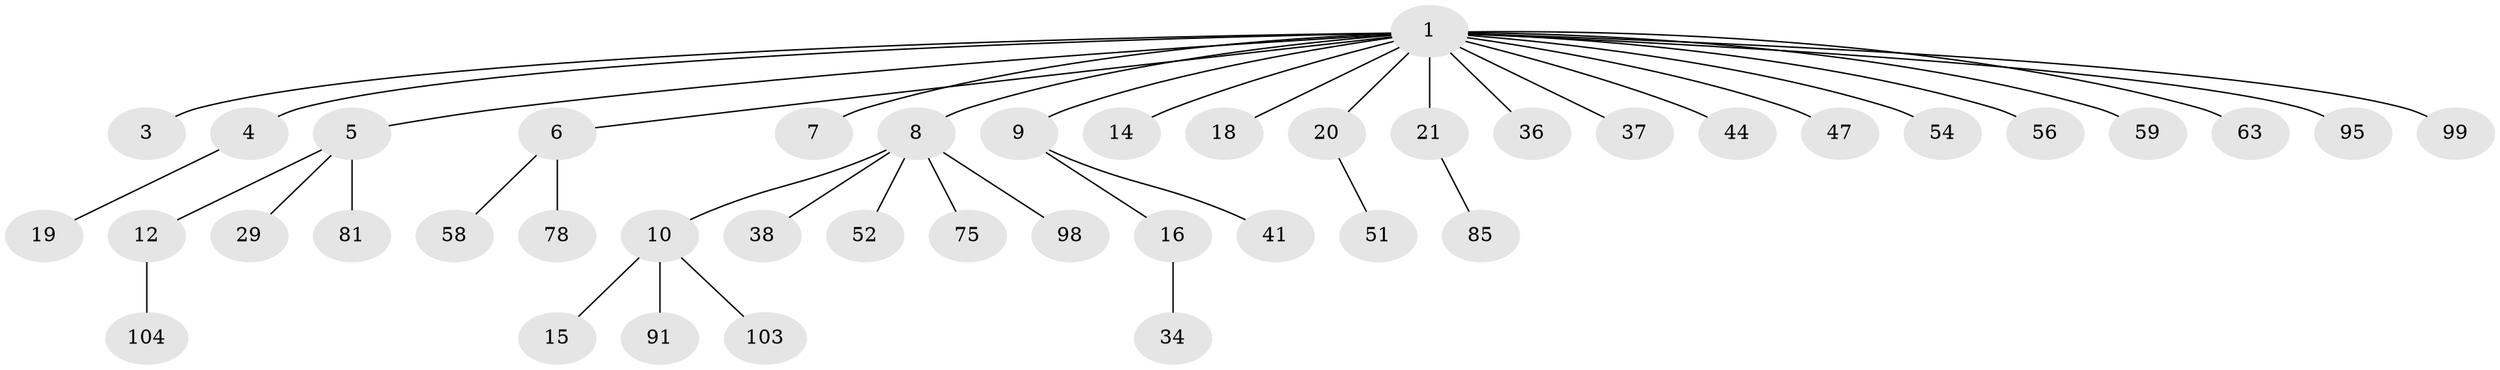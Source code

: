 // original degree distribution, {12: 0.009345794392523364, 11: 0.009345794392523364, 2: 0.16822429906542055, 7: 0.009345794392523364, 4: 0.037383177570093455, 3: 0.102803738317757, 1: 0.6261682242990654, 13: 0.009345794392523364, 6: 0.009345794392523364, 8: 0.009345794392523364, 5: 0.009345794392523364}
// Generated by graph-tools (version 1.1) at 2025/18/03/04/25 18:18:05]
// undirected, 42 vertices, 41 edges
graph export_dot {
graph [start="1"]
  node [color=gray90,style=filled];
  1 [super="+2"];
  3 [super="+70"];
  4 [super="+28+72+100+107+53"];
  5;
  6;
  7;
  8 [super="+33+35+79+80+83+86+40+17+46+32+11"];
  9 [super="+27+77+23+30"];
  10;
  12 [super="+13"];
  14 [super="+42"];
  15;
  16 [super="+49+93"];
  18;
  19;
  20;
  21 [super="+64+96+25"];
  29 [super="+71+74"];
  34;
  36 [super="+65+62"];
  37;
  38 [super="+39+57+48"];
  41 [super="+43"];
  44;
  47 [super="+61"];
  51;
  52 [super="+60"];
  54 [super="+102"];
  56 [super="+87"];
  58 [super="+97"];
  59;
  63;
  75;
  78;
  81;
  85;
  91;
  95;
  98;
  99;
  103;
  104;
  1 -- 3;
  1 -- 5;
  1 -- 7;
  1 -- 9;
  1 -- 14;
  1 -- 18;
  1 -- 36;
  1 -- 37;
  1 -- 44;
  1 -- 59;
  1 -- 63;
  1 -- 99;
  1 -- 4;
  1 -- 6;
  1 -- 8;
  1 -- 47;
  1 -- 20;
  1 -- 21;
  1 -- 54;
  1 -- 56;
  1 -- 95;
  4 -- 19;
  5 -- 12;
  5 -- 29;
  5 -- 81;
  6 -- 58;
  6 -- 78;
  8 -- 10;
  8 -- 38;
  8 -- 52;
  8 -- 98;
  8 -- 75;
  9 -- 16 [weight=2];
  9 -- 41;
  10 -- 15;
  10 -- 91;
  10 -- 103;
  12 -- 104;
  16 -- 34;
  20 -- 51;
  21 -- 85;
}
